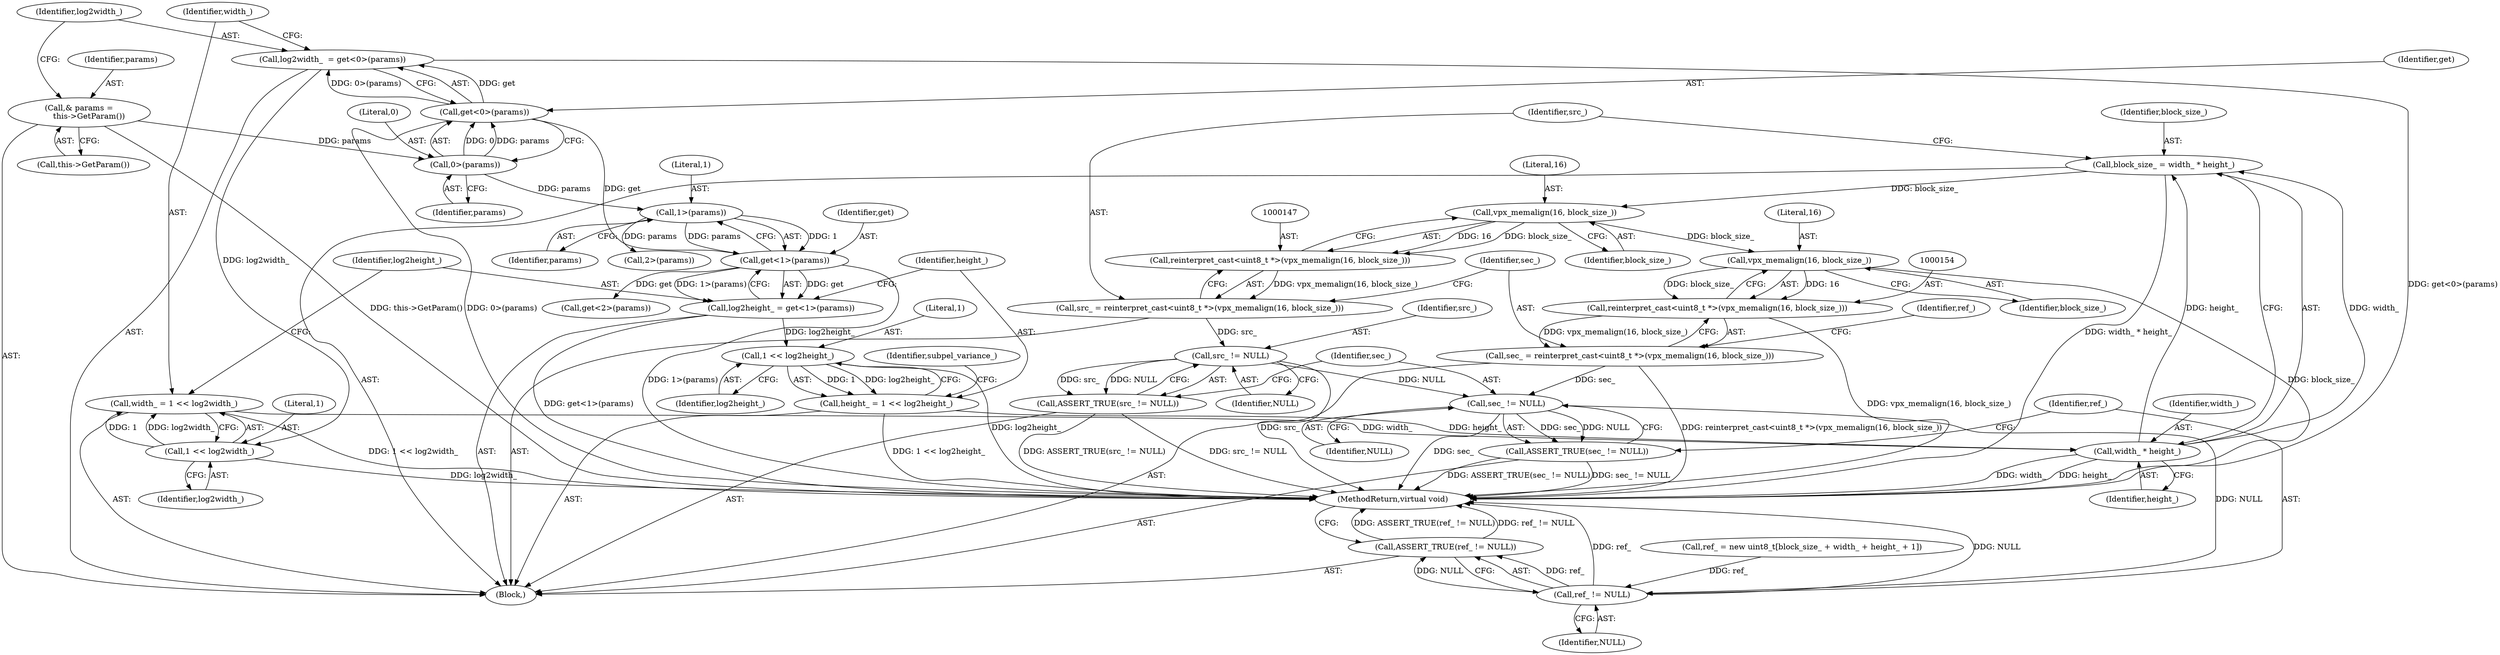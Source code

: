 digraph "1_Android_5a9753fca56f0eeb9f61e342b2fccffc364f9426_115@API" {
"1000148" [label="(Call,vpx_memalign(16, block_size_))"];
"1000139" [label="(Call,block_size_ = width_ * height_)"];
"1000141" [label="(Call,width_ * height_)"];
"1000113" [label="(Call,width_ = 1 << log2width_)"];
"1000115" [label="(Call,1 << log2width_)"];
"1000106" [label="(Call,log2width_  = get<0>(params))"];
"1000108" [label="(Call,get<0>(params))"];
"1000110" [label="(Call,0>(params))"];
"1000103" [label="(Call,& params =\n        this->GetParam())"];
"1000125" [label="(Call,height_ = 1 << log2height_)"];
"1000127" [label="(Call,1 << log2height_)"];
"1000118" [label="(Call,log2height_ = get<1>(params))"];
"1000120" [label="(Call,get<1>(params))"];
"1000122" [label="(Call,1>(params))"];
"1000146" [label="(Call,reinterpret_cast<uint8_t *>(vpx_memalign(16, block_size_)))"];
"1000144" [label="(Call,src_ = reinterpret_cast<uint8_t *>(vpx_memalign(16, block_size_)))"];
"1000163" [label="(Call,src_ != NULL)"];
"1000162" [label="(Call,ASSERT_TRUE(src_ != NULL))"];
"1000167" [label="(Call,sec_ != NULL)"];
"1000166" [label="(Call,ASSERT_TRUE(sec_ != NULL))"];
"1000171" [label="(Call,ref_ != NULL)"];
"1000170" [label="(Call,ASSERT_TRUE(ref_ != NULL))"];
"1000155" [label="(Call,vpx_memalign(16, block_size_))"];
"1000153" [label="(Call,reinterpret_cast<uint8_t *>(vpx_memalign(16, block_size_)))"];
"1000151" [label="(Call,sec_ = reinterpret_cast<uint8_t *>(vpx_memalign(16, block_size_)))"];
"1000139" [label="(Call,block_size_ = width_ * height_)"];
"1000166" [label="(Call,ASSERT_TRUE(sec_ != NULL))"];
"1000126" [label="(Identifier,height_)"];
"1000128" [label="(Literal,1)"];
"1000122" [label="(Call,1>(params))"];
"1000151" [label="(Call,sec_ = reinterpret_cast<uint8_t *>(vpx_memalign(16, block_size_)))"];
"1000143" [label="(Identifier,height_)"];
"1000167" [label="(Call,sec_ != NULL)"];
"1000155" [label="(Call,vpx_memalign(16, block_size_))"];
"1000157" [label="(Identifier,block_size_)"];
"1000104" [label="(Identifier,params)"];
"1000117" [label="(Identifier,log2width_)"];
"1000141" [label="(Call,width_ * height_)"];
"1000109" [label="(Identifier,get)"];
"1000140" [label="(Identifier,block_size_)"];
"1000111" [label="(Literal,0)"];
"1000165" [label="(Identifier,NULL)"];
"1000110" [label="(Call,0>(params))"];
"1000171" [label="(Call,ref_ != NULL)"];
"1000113" [label="(Call,width_ = 1 << log2width_)"];
"1000120" [label="(Call,get<1>(params))"];
"1000142" [label="(Identifier,width_)"];
"1000164" [label="(Identifier,src_)"];
"1000101" [label="(Block,)"];
"1000119" [label="(Identifier,log2height_)"];
"1000118" [label="(Call,log2height_ = get<1>(params))"];
"1000148" [label="(Call,vpx_memalign(16, block_size_))"];
"1000108" [label="(Call,get<0>(params))"];
"1000169" [label="(Identifier,NULL)"];
"1000156" [label="(Literal,16)"];
"1000146" [label="(Call,reinterpret_cast<uint8_t *>(vpx_memalign(16, block_size_)))"];
"1000124" [label="(Identifier,params)"];
"1000129" [label="(Identifier,log2height_)"];
"1000153" [label="(Call,reinterpret_cast<uint8_t *>(vpx_memalign(16, block_size_)))"];
"1000131" [label="(Identifier,subpel_variance_)"];
"1000107" [label="(Identifier,log2width_)"];
"1000159" [label="(Identifier,ref_)"];
"1000125" [label="(Call,height_ = 1 << log2height_)"];
"1000127" [label="(Call,1 << log2height_)"];
"1000162" [label="(Call,ASSERT_TRUE(src_ != NULL))"];
"1000112" [label="(Identifier,params)"];
"1000168" [label="(Identifier,sec_)"];
"1000103" [label="(Call,& params =\n        this->GetParam())"];
"1000163" [label="(Call,src_ != NULL)"];
"1000106" [label="(Call,log2width_  = get<0>(params))"];
"1000149" [label="(Literal,16)"];
"1000116" [label="(Literal,1)"];
"1000115" [label="(Call,1 << log2width_)"];
"1000134" [label="(Call,2>(params))"];
"1000174" [label="(MethodReturn,virtual void)"];
"1000114" [label="(Identifier,width_)"];
"1000132" [label="(Call,get<2>(params))"];
"1000152" [label="(Identifier,sec_)"];
"1000145" [label="(Identifier,src_)"];
"1000170" [label="(Call,ASSERT_TRUE(ref_ != NULL))"];
"1000173" [label="(Identifier,NULL)"];
"1000150" [label="(Identifier,block_size_)"];
"1000105" [label="(Call,this->GetParam())"];
"1000172" [label="(Identifier,ref_)"];
"1000158" [label="(Call,ref_ = new uint8_t[block_size_ + width_ + height_ + 1])"];
"1000121" [label="(Identifier,get)"];
"1000123" [label="(Literal,1)"];
"1000144" [label="(Call,src_ = reinterpret_cast<uint8_t *>(vpx_memalign(16, block_size_)))"];
"1000148" -> "1000146"  [label="AST: "];
"1000148" -> "1000150"  [label="CFG: "];
"1000149" -> "1000148"  [label="AST: "];
"1000150" -> "1000148"  [label="AST: "];
"1000146" -> "1000148"  [label="CFG: "];
"1000148" -> "1000146"  [label="DDG: 16"];
"1000148" -> "1000146"  [label="DDG: block_size_"];
"1000139" -> "1000148"  [label="DDG: block_size_"];
"1000148" -> "1000155"  [label="DDG: block_size_"];
"1000139" -> "1000101"  [label="AST: "];
"1000139" -> "1000141"  [label="CFG: "];
"1000140" -> "1000139"  [label="AST: "];
"1000141" -> "1000139"  [label="AST: "];
"1000145" -> "1000139"  [label="CFG: "];
"1000139" -> "1000174"  [label="DDG: width_ * height_"];
"1000141" -> "1000139"  [label="DDG: width_"];
"1000141" -> "1000139"  [label="DDG: height_"];
"1000141" -> "1000143"  [label="CFG: "];
"1000142" -> "1000141"  [label="AST: "];
"1000143" -> "1000141"  [label="AST: "];
"1000141" -> "1000174"  [label="DDG: width_"];
"1000141" -> "1000174"  [label="DDG: height_"];
"1000113" -> "1000141"  [label="DDG: width_"];
"1000125" -> "1000141"  [label="DDG: height_"];
"1000113" -> "1000101"  [label="AST: "];
"1000113" -> "1000115"  [label="CFG: "];
"1000114" -> "1000113"  [label="AST: "];
"1000115" -> "1000113"  [label="AST: "];
"1000119" -> "1000113"  [label="CFG: "];
"1000113" -> "1000174"  [label="DDG: 1 << log2width_"];
"1000115" -> "1000113"  [label="DDG: 1"];
"1000115" -> "1000113"  [label="DDG: log2width_"];
"1000115" -> "1000117"  [label="CFG: "];
"1000116" -> "1000115"  [label="AST: "];
"1000117" -> "1000115"  [label="AST: "];
"1000115" -> "1000174"  [label="DDG: log2width_"];
"1000106" -> "1000115"  [label="DDG: log2width_"];
"1000106" -> "1000101"  [label="AST: "];
"1000106" -> "1000108"  [label="CFG: "];
"1000107" -> "1000106"  [label="AST: "];
"1000108" -> "1000106"  [label="AST: "];
"1000114" -> "1000106"  [label="CFG: "];
"1000106" -> "1000174"  [label="DDG: get<0>(params)"];
"1000108" -> "1000106"  [label="DDG: get"];
"1000108" -> "1000106"  [label="DDG: 0>(params)"];
"1000108" -> "1000110"  [label="CFG: "];
"1000109" -> "1000108"  [label="AST: "];
"1000110" -> "1000108"  [label="AST: "];
"1000108" -> "1000174"  [label="DDG: 0>(params)"];
"1000110" -> "1000108"  [label="DDG: 0"];
"1000110" -> "1000108"  [label="DDG: params"];
"1000108" -> "1000120"  [label="DDG: get"];
"1000110" -> "1000112"  [label="CFG: "];
"1000111" -> "1000110"  [label="AST: "];
"1000112" -> "1000110"  [label="AST: "];
"1000103" -> "1000110"  [label="DDG: params"];
"1000110" -> "1000122"  [label="DDG: params"];
"1000103" -> "1000101"  [label="AST: "];
"1000103" -> "1000105"  [label="CFG: "];
"1000104" -> "1000103"  [label="AST: "];
"1000105" -> "1000103"  [label="AST: "];
"1000107" -> "1000103"  [label="CFG: "];
"1000103" -> "1000174"  [label="DDG: this->GetParam()"];
"1000125" -> "1000101"  [label="AST: "];
"1000125" -> "1000127"  [label="CFG: "];
"1000126" -> "1000125"  [label="AST: "];
"1000127" -> "1000125"  [label="AST: "];
"1000131" -> "1000125"  [label="CFG: "];
"1000125" -> "1000174"  [label="DDG: 1 << log2height_"];
"1000127" -> "1000125"  [label="DDG: 1"];
"1000127" -> "1000125"  [label="DDG: log2height_"];
"1000127" -> "1000129"  [label="CFG: "];
"1000128" -> "1000127"  [label="AST: "];
"1000129" -> "1000127"  [label="AST: "];
"1000127" -> "1000174"  [label="DDG: log2height_"];
"1000118" -> "1000127"  [label="DDG: log2height_"];
"1000118" -> "1000101"  [label="AST: "];
"1000118" -> "1000120"  [label="CFG: "];
"1000119" -> "1000118"  [label="AST: "];
"1000120" -> "1000118"  [label="AST: "];
"1000126" -> "1000118"  [label="CFG: "];
"1000118" -> "1000174"  [label="DDG: get<1>(params)"];
"1000120" -> "1000118"  [label="DDG: get"];
"1000120" -> "1000118"  [label="DDG: 1>(params)"];
"1000120" -> "1000122"  [label="CFG: "];
"1000121" -> "1000120"  [label="AST: "];
"1000122" -> "1000120"  [label="AST: "];
"1000120" -> "1000174"  [label="DDG: 1>(params)"];
"1000122" -> "1000120"  [label="DDG: 1"];
"1000122" -> "1000120"  [label="DDG: params"];
"1000120" -> "1000132"  [label="DDG: get"];
"1000122" -> "1000124"  [label="CFG: "];
"1000123" -> "1000122"  [label="AST: "];
"1000124" -> "1000122"  [label="AST: "];
"1000122" -> "1000134"  [label="DDG: params"];
"1000146" -> "1000144"  [label="AST: "];
"1000147" -> "1000146"  [label="AST: "];
"1000144" -> "1000146"  [label="CFG: "];
"1000146" -> "1000144"  [label="DDG: vpx_memalign(16, block_size_)"];
"1000144" -> "1000101"  [label="AST: "];
"1000145" -> "1000144"  [label="AST: "];
"1000152" -> "1000144"  [label="CFG: "];
"1000144" -> "1000163"  [label="DDG: src_"];
"1000163" -> "1000162"  [label="AST: "];
"1000163" -> "1000165"  [label="CFG: "];
"1000164" -> "1000163"  [label="AST: "];
"1000165" -> "1000163"  [label="AST: "];
"1000162" -> "1000163"  [label="CFG: "];
"1000163" -> "1000174"  [label="DDG: src_"];
"1000163" -> "1000162"  [label="DDG: src_"];
"1000163" -> "1000162"  [label="DDG: NULL"];
"1000163" -> "1000167"  [label="DDG: NULL"];
"1000162" -> "1000101"  [label="AST: "];
"1000168" -> "1000162"  [label="CFG: "];
"1000162" -> "1000174"  [label="DDG: src_ != NULL"];
"1000162" -> "1000174"  [label="DDG: ASSERT_TRUE(src_ != NULL)"];
"1000167" -> "1000166"  [label="AST: "];
"1000167" -> "1000169"  [label="CFG: "];
"1000168" -> "1000167"  [label="AST: "];
"1000169" -> "1000167"  [label="AST: "];
"1000166" -> "1000167"  [label="CFG: "];
"1000167" -> "1000174"  [label="DDG: sec_"];
"1000167" -> "1000166"  [label="DDG: sec_"];
"1000167" -> "1000166"  [label="DDG: NULL"];
"1000151" -> "1000167"  [label="DDG: sec_"];
"1000167" -> "1000171"  [label="DDG: NULL"];
"1000166" -> "1000101"  [label="AST: "];
"1000172" -> "1000166"  [label="CFG: "];
"1000166" -> "1000174"  [label="DDG: ASSERT_TRUE(sec_ != NULL)"];
"1000166" -> "1000174"  [label="DDG: sec_ != NULL"];
"1000171" -> "1000170"  [label="AST: "];
"1000171" -> "1000173"  [label="CFG: "];
"1000172" -> "1000171"  [label="AST: "];
"1000173" -> "1000171"  [label="AST: "];
"1000170" -> "1000171"  [label="CFG: "];
"1000171" -> "1000174"  [label="DDG: ref_"];
"1000171" -> "1000174"  [label="DDG: NULL"];
"1000171" -> "1000170"  [label="DDG: ref_"];
"1000171" -> "1000170"  [label="DDG: NULL"];
"1000158" -> "1000171"  [label="DDG: ref_"];
"1000170" -> "1000101"  [label="AST: "];
"1000174" -> "1000170"  [label="CFG: "];
"1000170" -> "1000174"  [label="DDG: ASSERT_TRUE(ref_ != NULL)"];
"1000170" -> "1000174"  [label="DDG: ref_ != NULL"];
"1000155" -> "1000153"  [label="AST: "];
"1000155" -> "1000157"  [label="CFG: "];
"1000156" -> "1000155"  [label="AST: "];
"1000157" -> "1000155"  [label="AST: "];
"1000153" -> "1000155"  [label="CFG: "];
"1000155" -> "1000174"  [label="DDG: block_size_"];
"1000155" -> "1000153"  [label="DDG: 16"];
"1000155" -> "1000153"  [label="DDG: block_size_"];
"1000153" -> "1000151"  [label="AST: "];
"1000154" -> "1000153"  [label="AST: "];
"1000151" -> "1000153"  [label="CFG: "];
"1000153" -> "1000174"  [label="DDG: vpx_memalign(16, block_size_)"];
"1000153" -> "1000151"  [label="DDG: vpx_memalign(16, block_size_)"];
"1000151" -> "1000101"  [label="AST: "];
"1000152" -> "1000151"  [label="AST: "];
"1000159" -> "1000151"  [label="CFG: "];
"1000151" -> "1000174"  [label="DDG: reinterpret_cast<uint8_t *>(vpx_memalign(16, block_size_))"];
}
